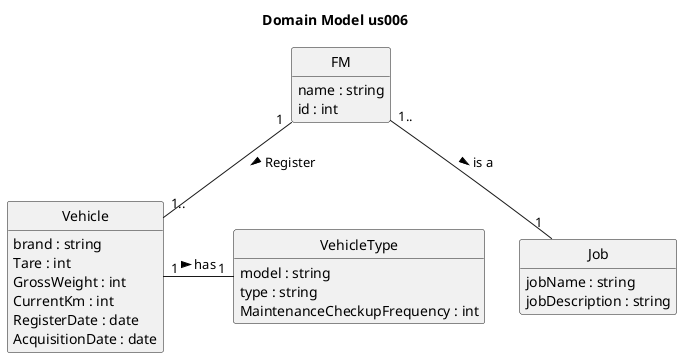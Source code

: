 @startuml
skinparam monochrome true
skinparam packageStyle rectangle
skinparam shadowing false
'skinparam linetype ortho
'left to right direction
skinparam classAttributeIconSize 0
hide circle
hide methods

title Domain Model us006

class FM {
    name : string
    id : int
}

class Job {
    jobName : string
    jobDescription : string
}



class Vehicle {
    brand : string
    Tare : int
    GrossWeight : int
    CurrentKm : int
    RegisterDate : date
    AcquisitionDate : date
}

class VehicleType {
     model : string
     type : string
     MaintenanceCheckupFrequency : int

}


Vehicle "1" - "1" VehicleType: has >
FM "1.." -- "1" Job : is a >
FM "1" -- "1.." Vehicle : Register >



@enduml

As an FM, I wish to register a vehicle including Brand,
 Model, Type, Tare, Gross Weight, Current Km, Register Date,
  Acquisition Date, Maintenance/Checkup Frequency (in Kms)